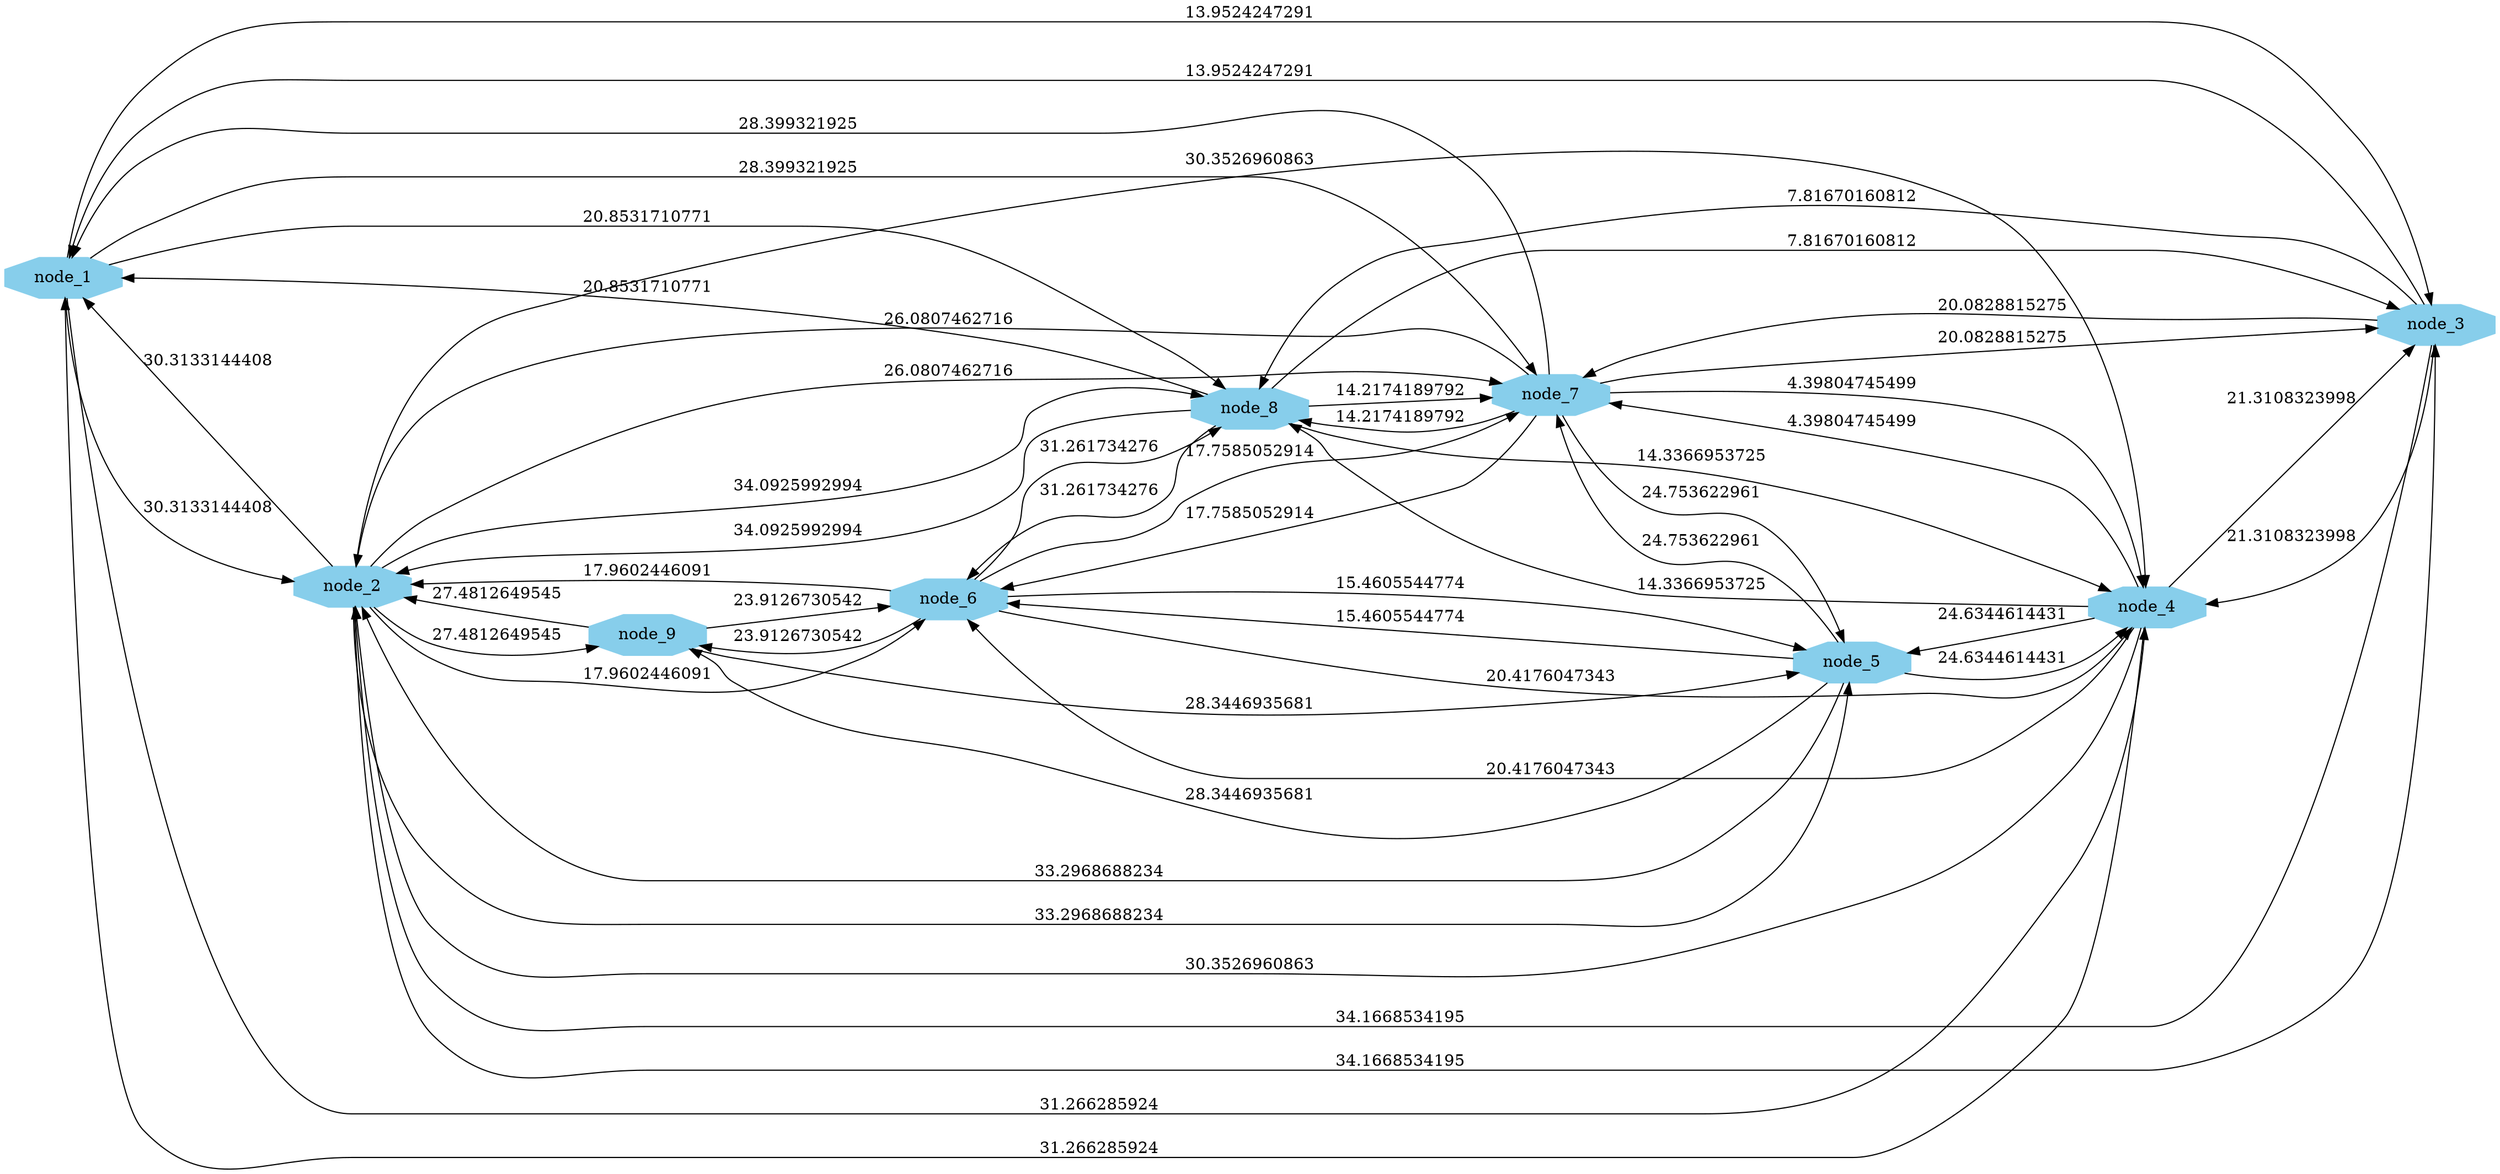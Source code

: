 digraph G {
node [width=.3,height=.3,shape=octagon,style=filled,color=skyblue];
overlap="false";
rankdir="LR";
aspect="1";
node_1 [pos="54.8353352707,84.8225890629!"];
node_2 [pos="37.0847481805,60.2499683166!"];
node_3 [pos="44.0678054381,93.695607553!"];
node_4 [pos="23.6824835974,87.4835039621!"];
node_5 [pos="5.51787546041,70.8430802349!"];
node_6 [pos="20.5681069277,67.3048211249!"];
node_7 [pos="26.4461925463,84.0622857197!"];
node_8 [pos="36.2771344668,94.3330005626!"];
node_9 [pos="14.8621034287,44.0829035325!"];
      node_9 -> node_6 [label="23.9126730542"];
      node_9 -> node_5 [label="28.3446935681"];
      node_9 -> node_2 [label="27.4812649545"];
      node_8 -> node_7 [label="14.2174189792"];
      node_8 -> node_6 [label="31.261734276"];
      node_8 -> node_4 [label="14.3366953725"];
      node_8 -> node_3 [label="7.81670160812"];
      node_8 -> node_2 [label="34.0925992994"];
      node_8 -> node_1 [label="20.8531710771"];
      node_7 -> node_8 [label="14.2174189792"];
      node_7 -> node_6 [label="17.7585052914"];
      node_7 -> node_5 [label="24.753622961"];
      node_7 -> node_4 [label="4.39804745499"];
      node_7 -> node_3 [label="20.0828815275"];
      node_7 -> node_2 [label="26.0807462716"];
      node_7 -> node_1 [label="28.399321925"];
      node_6 -> node_9 [label="23.9126730542"];
      node_6 -> node_8 [label="31.261734276"];
      node_6 -> node_7 [label="17.7585052914"];
      node_6 -> node_5 [label="15.4605544774"];
      node_6 -> node_4 [label="20.4176047343"];
      node_6 -> node_2 [label="17.9602446091"];
      node_5 -> node_7 [label="24.753622961"];
      node_5 -> node_6 [label="15.4605544774"];
      node_5 -> node_4 [label="24.6344614431"];
      node_5 -> node_2 [label="33.2968688234"];
      node_5 -> node_9 [label="28.3446935681"];
      node_4 -> node_8 [label="14.3366953725"];
      node_4 -> node_7 [label="4.39804745499"];
      node_4 -> node_6 [label="20.4176047343"];
      node_4 -> node_5 [label="24.6344614431"];
      node_4 -> node_3 [label="21.3108323998"];
      node_4 -> node_2 [label="30.3526960863"];
      node_4 -> node_1 [label="31.266285924"];
      node_3 -> node_7 [label="20.0828815275"];
      node_3 -> node_4 [label="21.3108323998"];
      node_3 -> node_2 [label="34.1668534195"];
      node_3 -> node_1 [label="13.9524247291"];
      node_3 -> node_8 [label="7.81670160812"];
      node_2 -> node_9 [label="27.4812649545"];
      node_2 -> node_8 [label="34.0925992994"];
      node_2 -> node_7 [label="26.0807462716"];
      node_2 -> node_6 [label="17.9602446091"];
      node_2 -> node_5 [label="33.2968688234"];
      node_2 -> node_4 [label="30.3526960863"];
      node_2 -> node_3 [label="34.1668534195"];
      node_2 -> node_1 [label="30.3133144408"];
      node_1 -> node_7 [label="28.399321925"];
      node_1 -> node_4 [label="31.266285924"];
      node_1 -> node_3 [label="13.9524247291"];
      node_1 -> node_2 [label="30.3133144408"];
      node_1 -> node_8 [label="20.8531710771"];
}